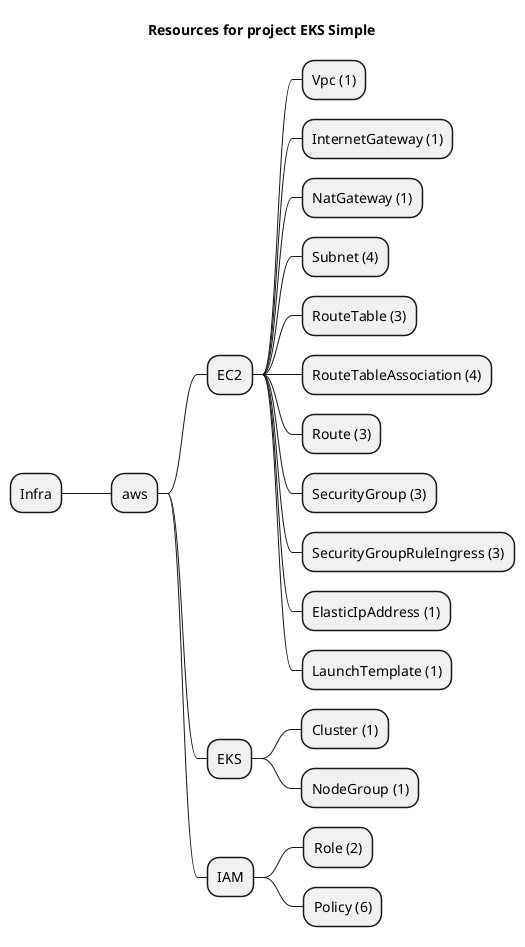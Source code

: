 @startmindmap
title Resources for project EKS Simple
skinparam monochrome true
+ Infra
++ aws
+++ EC2
++++ Vpc (1)
++++ InternetGateway (1)
++++ NatGateway (1)
++++ Subnet (4)
++++ RouteTable (3)
++++ RouteTableAssociation (4)
++++ Route (3)
++++ SecurityGroup (3)
++++ SecurityGroupRuleIngress (3)
++++ ElasticIpAddress (1)
++++ LaunchTemplate (1)
+++ EKS
++++ Cluster (1)
++++ NodeGroup (1)
+++ IAM
++++ Role (2)
++++ Policy (6)
@endmindmap